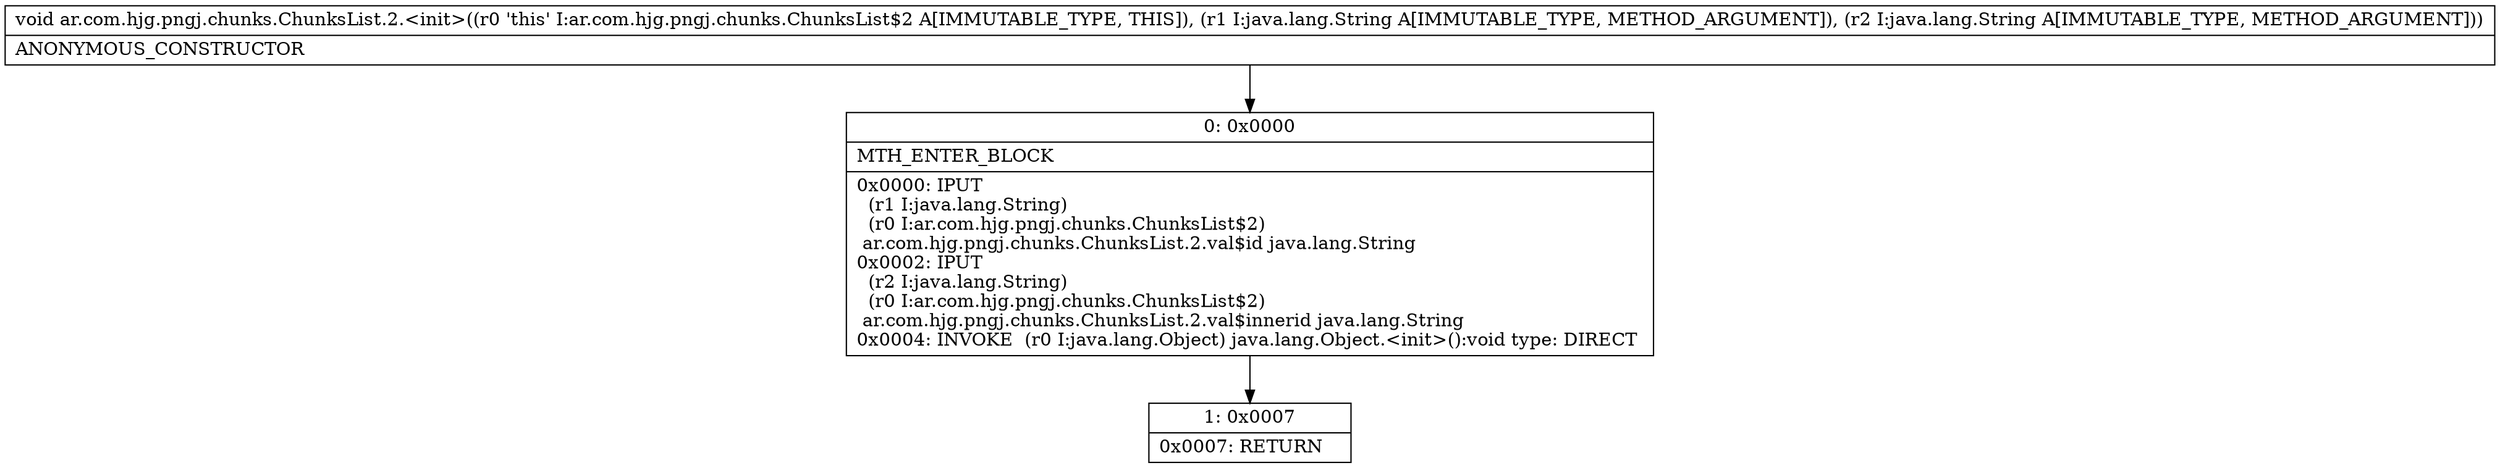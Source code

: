 digraph "CFG forar.com.hjg.pngj.chunks.ChunksList.2.\<init\>(Ljava\/lang\/String;Ljava\/lang\/String;)V" {
Node_0 [shape=record,label="{0\:\ 0x0000|MTH_ENTER_BLOCK\l|0x0000: IPUT  \l  (r1 I:java.lang.String)\l  (r0 I:ar.com.hjg.pngj.chunks.ChunksList$2)\l ar.com.hjg.pngj.chunks.ChunksList.2.val$id java.lang.String \l0x0002: IPUT  \l  (r2 I:java.lang.String)\l  (r0 I:ar.com.hjg.pngj.chunks.ChunksList$2)\l ar.com.hjg.pngj.chunks.ChunksList.2.val$innerid java.lang.String \l0x0004: INVOKE  (r0 I:java.lang.Object) java.lang.Object.\<init\>():void type: DIRECT \l}"];
Node_1 [shape=record,label="{1\:\ 0x0007|0x0007: RETURN   \l}"];
MethodNode[shape=record,label="{void ar.com.hjg.pngj.chunks.ChunksList.2.\<init\>((r0 'this' I:ar.com.hjg.pngj.chunks.ChunksList$2 A[IMMUTABLE_TYPE, THIS]), (r1 I:java.lang.String A[IMMUTABLE_TYPE, METHOD_ARGUMENT]), (r2 I:java.lang.String A[IMMUTABLE_TYPE, METHOD_ARGUMENT]))  | ANONYMOUS_CONSTRUCTOR\l}"];
MethodNode -> Node_0;
Node_0 -> Node_1;
}

